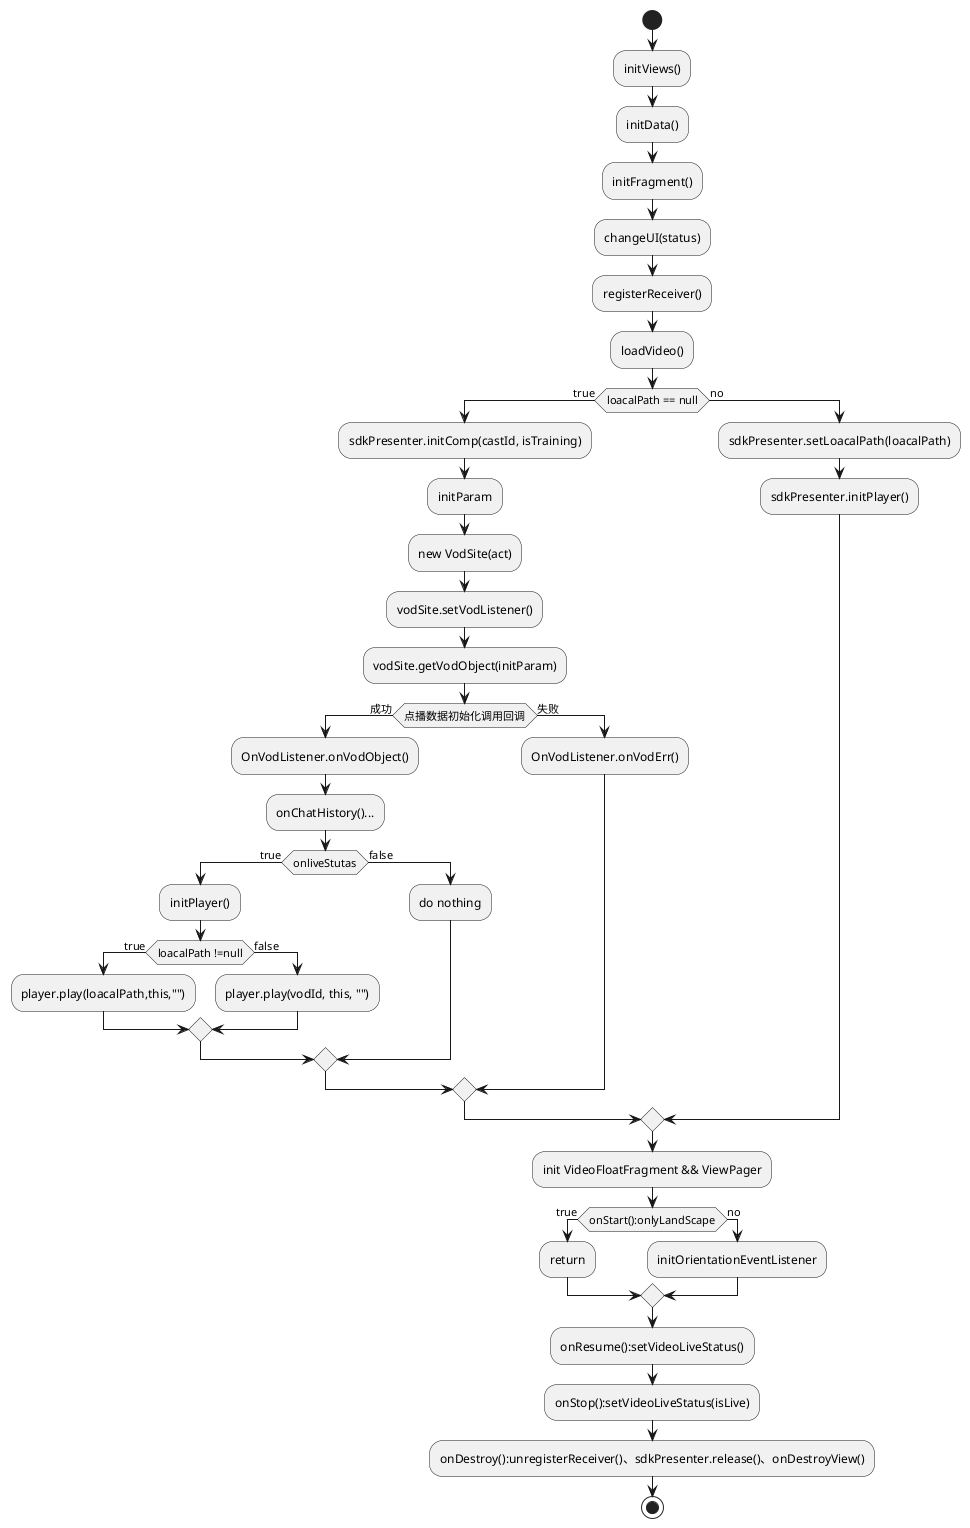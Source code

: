 @startuml
start
:initViews();
:initData();
:initFragment();
:changeUI(status);
:registerReceiver();
:loadVideo();
if(loacalPath == null)then(true)
    :sdkPresenter.initComp(castId, isTraining);
    :initParam;
    :new VodSite(act);
    :vodSite.setVodListener();
    :vodSite.getVodObject(initParam);
    if(点播数据初始化调用回调) then(成功)
        :OnVodListener.onVodObject();
        :onChatHistory()...;
        if(onliveStutas) then(true)
            :initPlayer();
            if(loacalPath !=null) then(true)
                :player.play(loacalPath,this,"");
            else(false)
                :player.play(vodId, this, "");
            endif
        else(false)
            :do nothing;
        endif
    else (失败)
        :OnVodListener.onVodErr();
    endif
else(no)
    :sdkPresenter.setLoacalPath(loacalPath);
    :sdkPresenter.initPlayer();
endif
:init VideoFloatFragment && ViewPager;
if(onStart():onlyLandScape) then(true)
    :return;
else(no)
    :initOrientationEventListener;
endif
:onResume():setVideoLiveStatus();
:onStop():setVideoLiveStatus(isLive);
:onDestroy():unregisterReceiver()、sdkPresenter.release()、onDestroyView();

stop
@enduml